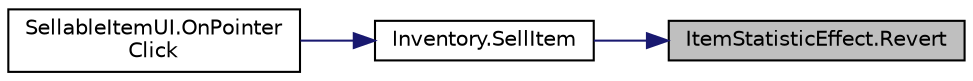 digraph "ItemStatisticEffect.Revert"
{
 // INTERACTIVE_SVG=YES
 // LATEX_PDF_SIZE
  bgcolor="transparent";
  edge [fontname="Helvetica",fontsize="10",labelfontname="Helvetica",labelfontsize="10"];
  node [fontname="Helvetica",fontsize="10",shape=record];
  rankdir="RL";
  Node1 [label="ItemStatisticEffect.Revert",height=0.2,width=0.4,color="black", fillcolor="grey75", style="filled", fontcolor="black",tooltip=" "];
  Node1 -> Node2 [dir="back",color="midnightblue",fontsize="10",style="solid",fontname="Helvetica"];
  Node2 [label="Inventory.SellItem",height=0.2,width=0.4,color="black",URL="$class_inventory.html#af1e7ae193e520340f457705d73e27607",tooltip=" "];
  Node2 -> Node3 [dir="back",color="midnightblue",fontsize="10",style="solid",fontname="Helvetica"];
  Node3 [label="SellableItemUI.OnPointer\lClick",height=0.2,width=0.4,color="black",URL="$class_sellable_item_u_i.html#acf95fddf5bd754193101c046807a195c",tooltip=" "];
}
